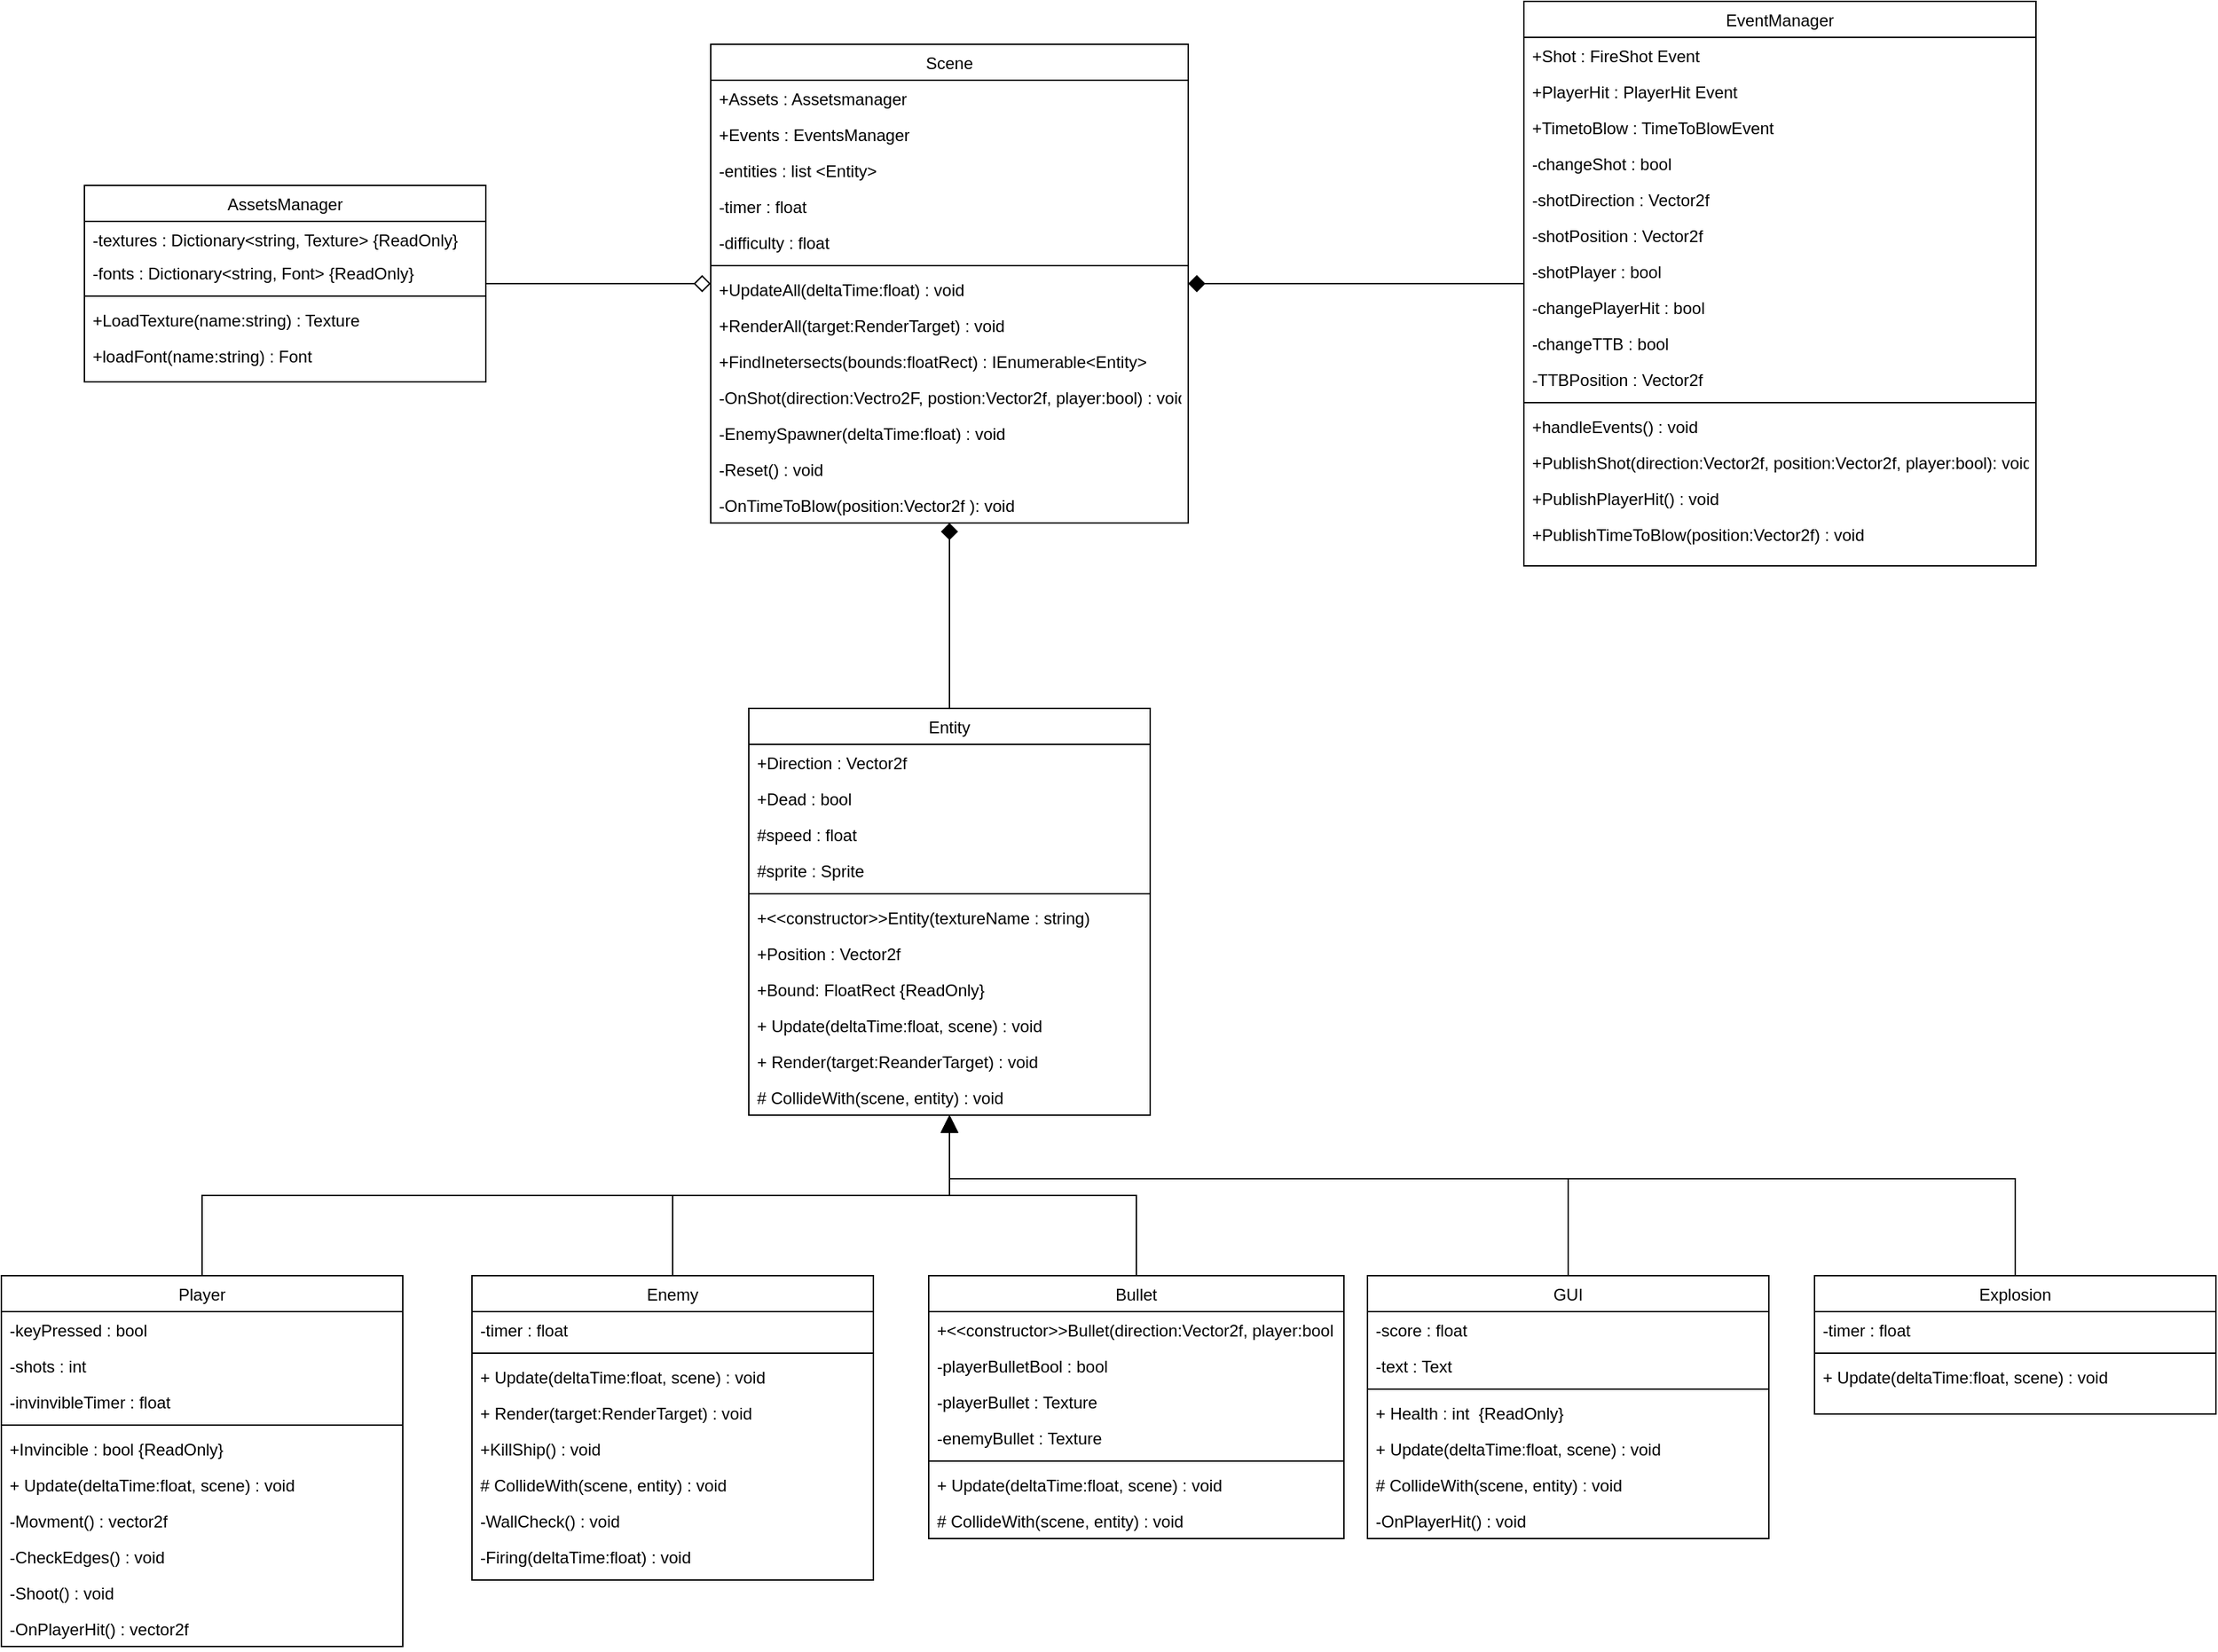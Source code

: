 <mxfile version="22.0.5" type="device">
  <diagram id="C5RBs43oDa-KdzZeNtuy" name="Page-1">
    <mxGraphModel dx="3347" dy="2611" grid="1" gridSize="10" guides="1" tooltips="1" connect="1" arrows="1" fold="1" page="1" pageScale="1" pageWidth="827" pageHeight="1169" math="0" shadow="0">
      <root>
        <mxCell id="WIyWlLk6GJQsqaUBKTNV-0" />
        <mxCell id="WIyWlLk6GJQsqaUBKTNV-1" parent="WIyWlLk6GJQsqaUBKTNV-0" />
        <mxCell id="tSaVxY3VPWTmsMinVoiP-84" value="" style="edgeStyle=orthogonalEdgeStyle;rounded=0;orthogonalLoop=1;jettySize=auto;html=1;endSize=10;endArrow=diamond;endFill=1;" edge="1" parent="WIyWlLk6GJQsqaUBKTNV-1" source="zkfFHV4jXpPFQw0GAbJ--0" target="tSaVxY3VPWTmsMinVoiP-73">
          <mxGeometry relative="1" as="geometry" />
        </mxCell>
        <mxCell id="zkfFHV4jXpPFQw0GAbJ--0" value="Entity" style="swimlane;fontStyle=0;align=center;verticalAlign=top;childLayout=stackLayout;horizontal=1;startSize=26;horizontalStack=0;resizeParent=1;resizeLast=0;collapsible=1;marginBottom=0;rounded=0;shadow=0;strokeWidth=1;" parent="WIyWlLk6GJQsqaUBKTNV-1" vertex="1">
          <mxGeometry x="90" y="-50" width="290" height="294" as="geometry">
            <mxRectangle x="230" y="140" width="160" height="26" as="alternateBounds" />
          </mxGeometry>
        </mxCell>
        <mxCell id="zkfFHV4jXpPFQw0GAbJ--1" value="+Direction : Vector2f" style="text;align=left;verticalAlign=top;spacingLeft=4;spacingRight=4;overflow=hidden;rotatable=0;points=[[0,0.5],[1,0.5]];portConstraint=eastwest;" parent="zkfFHV4jXpPFQw0GAbJ--0" vertex="1">
          <mxGeometry y="26" width="290" height="26" as="geometry" />
        </mxCell>
        <mxCell id="zkfFHV4jXpPFQw0GAbJ--2" value="+Dead : bool" style="text;align=left;verticalAlign=top;spacingLeft=4;spacingRight=4;overflow=hidden;rotatable=0;points=[[0,0.5],[1,0.5]];portConstraint=eastwest;rounded=0;shadow=0;html=0;" parent="zkfFHV4jXpPFQw0GAbJ--0" vertex="1">
          <mxGeometry y="52" width="290" height="26" as="geometry" />
        </mxCell>
        <mxCell id="zkfFHV4jXpPFQw0GAbJ--3" value="#speed : float&#xa;" style="text;align=left;verticalAlign=top;spacingLeft=4;spacingRight=4;overflow=hidden;rotatable=0;points=[[0,0.5],[1,0.5]];portConstraint=eastwest;rounded=0;shadow=0;html=0;" parent="zkfFHV4jXpPFQw0GAbJ--0" vertex="1">
          <mxGeometry y="78" width="290" height="26" as="geometry" />
        </mxCell>
        <mxCell id="tSaVxY3VPWTmsMinVoiP-0" value="#sprite : Sprite" style="text;align=left;verticalAlign=top;spacingLeft=4;spacingRight=4;overflow=hidden;rotatable=0;points=[[0,0.5],[1,0.5]];portConstraint=eastwest;rounded=0;shadow=0;html=0;" vertex="1" parent="zkfFHV4jXpPFQw0GAbJ--0">
          <mxGeometry y="104" width="290" height="26" as="geometry" />
        </mxCell>
        <mxCell id="zkfFHV4jXpPFQw0GAbJ--4" value="" style="line;html=1;strokeWidth=1;align=left;verticalAlign=middle;spacingTop=-1;spacingLeft=3;spacingRight=3;rotatable=0;labelPosition=right;points=[];portConstraint=eastwest;" parent="zkfFHV4jXpPFQw0GAbJ--0" vertex="1">
          <mxGeometry y="130" width="290" height="8" as="geometry" />
        </mxCell>
        <mxCell id="tSaVxY3VPWTmsMinVoiP-90" value="+&lt;&lt;constructor&gt;&gt;Entity(textureName : string)" style="text;align=left;verticalAlign=top;spacingLeft=4;spacingRight=4;overflow=hidden;rotatable=0;points=[[0,0.5],[1,0.5]];portConstraint=eastwest;" vertex="1" parent="zkfFHV4jXpPFQw0GAbJ--0">
          <mxGeometry y="138" width="290" height="26" as="geometry" />
        </mxCell>
        <mxCell id="zkfFHV4jXpPFQw0GAbJ--5" value="+Position : Vector2f" style="text;align=left;verticalAlign=top;spacingLeft=4;spacingRight=4;overflow=hidden;rotatable=0;points=[[0,0.5],[1,0.5]];portConstraint=eastwest;" parent="zkfFHV4jXpPFQw0GAbJ--0" vertex="1">
          <mxGeometry y="164" width="290" height="26" as="geometry" />
        </mxCell>
        <mxCell id="tSaVxY3VPWTmsMinVoiP-6" value="+Bound: FloatRect {ReadOnly}" style="text;align=left;verticalAlign=top;spacingLeft=4;spacingRight=4;overflow=hidden;rotatable=0;points=[[0,0.5],[1,0.5]];portConstraint=eastwest;" vertex="1" parent="zkfFHV4jXpPFQw0GAbJ--0">
          <mxGeometry y="190" width="290" height="26" as="geometry" />
        </mxCell>
        <mxCell id="tSaVxY3VPWTmsMinVoiP-8" value="+ Update(deltaTime:float, scene) : void" style="text;align=left;verticalAlign=top;spacingLeft=4;spacingRight=4;overflow=hidden;rotatable=0;points=[[0,0.5],[1,0.5]];portConstraint=eastwest;" vertex="1" parent="zkfFHV4jXpPFQw0GAbJ--0">
          <mxGeometry y="216" width="290" height="26" as="geometry" />
        </mxCell>
        <mxCell id="tSaVxY3VPWTmsMinVoiP-9" value="+ Render(target:ReanderTarget) : void" style="text;align=left;verticalAlign=top;spacingLeft=4;spacingRight=4;overflow=hidden;rotatable=0;points=[[0,0.5],[1,0.5]];portConstraint=eastwest;" vertex="1" parent="zkfFHV4jXpPFQw0GAbJ--0">
          <mxGeometry y="242" width="290" height="26" as="geometry" />
        </mxCell>
        <mxCell id="tSaVxY3VPWTmsMinVoiP-10" value="# CollideWith(scene, entity) : void" style="text;align=left;verticalAlign=top;spacingLeft=4;spacingRight=4;overflow=hidden;rotatable=0;points=[[0,0.5],[1,0.5]];portConstraint=eastwest;" vertex="1" parent="zkfFHV4jXpPFQw0GAbJ--0">
          <mxGeometry y="268" width="290" height="26" as="geometry" />
        </mxCell>
        <mxCell id="zkfFHV4jXpPFQw0GAbJ--6" value="Player" style="swimlane;fontStyle=0;align=center;verticalAlign=top;childLayout=stackLayout;horizontal=1;startSize=26;horizontalStack=0;resizeParent=1;resizeLast=0;collapsible=1;marginBottom=0;rounded=0;shadow=0;strokeWidth=1;" parent="WIyWlLk6GJQsqaUBKTNV-1" vertex="1">
          <mxGeometry x="-450" y="360" width="290" height="268" as="geometry">
            <mxRectangle x="130" y="380" width="160" height="26" as="alternateBounds" />
          </mxGeometry>
        </mxCell>
        <mxCell id="zkfFHV4jXpPFQw0GAbJ--7" value="-keyPressed : bool" style="text;align=left;verticalAlign=top;spacingLeft=4;spacingRight=4;overflow=hidden;rotatable=0;points=[[0,0.5],[1,0.5]];portConstraint=eastwest;" parent="zkfFHV4jXpPFQw0GAbJ--6" vertex="1">
          <mxGeometry y="26" width="290" height="26" as="geometry" />
        </mxCell>
        <mxCell id="zkfFHV4jXpPFQw0GAbJ--8" value="-shots : int" style="text;align=left;verticalAlign=top;spacingLeft=4;spacingRight=4;overflow=hidden;rotatable=0;points=[[0,0.5],[1,0.5]];portConstraint=eastwest;rounded=0;shadow=0;html=0;" parent="zkfFHV4jXpPFQw0GAbJ--6" vertex="1">
          <mxGeometry y="52" width="290" height="26" as="geometry" />
        </mxCell>
        <mxCell id="tSaVxY3VPWTmsMinVoiP-11" value="-invinvibleTimer : float" style="text;align=left;verticalAlign=top;spacingLeft=4;spacingRight=4;overflow=hidden;rotatable=0;points=[[0,0.5],[1,0.5]];portConstraint=eastwest;rounded=0;shadow=0;html=0;" vertex="1" parent="zkfFHV4jXpPFQw0GAbJ--6">
          <mxGeometry y="78" width="290" height="26" as="geometry" />
        </mxCell>
        <mxCell id="zkfFHV4jXpPFQw0GAbJ--9" value="" style="line;html=1;strokeWidth=1;align=left;verticalAlign=middle;spacingTop=-1;spacingLeft=3;spacingRight=3;rotatable=0;labelPosition=right;points=[];portConstraint=eastwest;" parent="zkfFHV4jXpPFQw0GAbJ--6" vertex="1">
          <mxGeometry y="104" width="290" height="8" as="geometry" />
        </mxCell>
        <mxCell id="zkfFHV4jXpPFQw0GAbJ--11" value="+Invincible : bool {ReadOnly}" style="text;align=left;verticalAlign=top;spacingLeft=4;spacingRight=4;overflow=hidden;rotatable=0;points=[[0,0.5],[1,0.5]];portConstraint=eastwest;" parent="zkfFHV4jXpPFQw0GAbJ--6" vertex="1">
          <mxGeometry y="112" width="290" height="26" as="geometry" />
        </mxCell>
        <mxCell id="tSaVxY3VPWTmsMinVoiP-12" value="+ Update(deltaTime:float, scene) : void" style="text;align=left;verticalAlign=top;spacingLeft=4;spacingRight=4;overflow=hidden;rotatable=0;points=[[0,0.5],[1,0.5]];portConstraint=eastwest;" vertex="1" parent="zkfFHV4jXpPFQw0GAbJ--6">
          <mxGeometry y="138" width="290" height="26" as="geometry" />
        </mxCell>
        <mxCell id="tSaVxY3VPWTmsMinVoiP-13" value="-Movment() : vector2f" style="text;align=left;verticalAlign=top;spacingLeft=4;spacingRight=4;overflow=hidden;rotatable=0;points=[[0,0.5],[1,0.5]];portConstraint=eastwest;" vertex="1" parent="zkfFHV4jXpPFQw0GAbJ--6">
          <mxGeometry y="164" width="290" height="26" as="geometry" />
        </mxCell>
        <mxCell id="tSaVxY3VPWTmsMinVoiP-22" value="-CheckEdges() : void" style="text;align=left;verticalAlign=top;spacingLeft=4;spacingRight=4;overflow=hidden;rotatable=0;points=[[0,0.5],[1,0.5]];portConstraint=eastwest;" vertex="1" parent="zkfFHV4jXpPFQw0GAbJ--6">
          <mxGeometry y="190" width="290" height="26" as="geometry" />
        </mxCell>
        <mxCell id="tSaVxY3VPWTmsMinVoiP-23" value="-Shoot() : void" style="text;align=left;verticalAlign=top;spacingLeft=4;spacingRight=4;overflow=hidden;rotatable=0;points=[[0,0.5],[1,0.5]];portConstraint=eastwest;" vertex="1" parent="zkfFHV4jXpPFQw0GAbJ--6">
          <mxGeometry y="216" width="290" height="26" as="geometry" />
        </mxCell>
        <mxCell id="tSaVxY3VPWTmsMinVoiP-24" value="-OnPlayerHit() : vector2f" style="text;align=left;verticalAlign=top;spacingLeft=4;spacingRight=4;overflow=hidden;rotatable=0;points=[[0,0.5],[1,0.5]];portConstraint=eastwest;" vertex="1" parent="zkfFHV4jXpPFQw0GAbJ--6">
          <mxGeometry y="242" width="290" height="26" as="geometry" />
        </mxCell>
        <mxCell id="zkfFHV4jXpPFQw0GAbJ--12" value="" style="endArrow=block;endSize=10;endFill=0;shadow=0;strokeWidth=1;rounded=0;edgeStyle=elbowEdgeStyle;elbow=vertical;" parent="WIyWlLk6GJQsqaUBKTNV-1" source="zkfFHV4jXpPFQw0GAbJ--6" target="zkfFHV4jXpPFQw0GAbJ--0" edge="1">
          <mxGeometry width="160" relative="1" as="geometry">
            <mxPoint x="200" y="203" as="sourcePoint" />
            <mxPoint x="200" y="203" as="targetPoint" />
          </mxGeometry>
        </mxCell>
        <mxCell id="tSaVxY3VPWTmsMinVoiP-36" style="edgeStyle=orthogonalEdgeStyle;rounded=0;orthogonalLoop=1;jettySize=auto;html=1;endArrow=block;endFill=0;endSize=10;" edge="1" parent="WIyWlLk6GJQsqaUBKTNV-1" source="tSaVxY3VPWTmsMinVoiP-25" target="zkfFHV4jXpPFQw0GAbJ--0">
          <mxGeometry relative="1" as="geometry" />
        </mxCell>
        <mxCell id="tSaVxY3VPWTmsMinVoiP-25" value="Enemy" style="swimlane;fontStyle=0;align=center;verticalAlign=top;childLayout=stackLayout;horizontal=1;startSize=26;horizontalStack=0;resizeParent=1;resizeLast=0;collapsible=1;marginBottom=0;rounded=0;shadow=0;strokeWidth=1;" vertex="1" parent="WIyWlLk6GJQsqaUBKTNV-1">
          <mxGeometry x="-110" y="360" width="290" height="220" as="geometry">
            <mxRectangle x="130" y="380" width="160" height="26" as="alternateBounds" />
          </mxGeometry>
        </mxCell>
        <mxCell id="tSaVxY3VPWTmsMinVoiP-26" value="-timer : float" style="text;align=left;verticalAlign=top;spacingLeft=4;spacingRight=4;overflow=hidden;rotatable=0;points=[[0,0.5],[1,0.5]];portConstraint=eastwest;" vertex="1" parent="tSaVxY3VPWTmsMinVoiP-25">
          <mxGeometry y="26" width="290" height="26" as="geometry" />
        </mxCell>
        <mxCell id="tSaVxY3VPWTmsMinVoiP-29" value="" style="line;html=1;strokeWidth=1;align=left;verticalAlign=middle;spacingTop=-1;spacingLeft=3;spacingRight=3;rotatable=0;labelPosition=right;points=[];portConstraint=eastwest;" vertex="1" parent="tSaVxY3VPWTmsMinVoiP-25">
          <mxGeometry y="52" width="290" height="8" as="geometry" />
        </mxCell>
        <mxCell id="tSaVxY3VPWTmsMinVoiP-31" value="+ Update(deltaTime:float, scene) : void" style="text;align=left;verticalAlign=top;spacingLeft=4;spacingRight=4;overflow=hidden;rotatable=0;points=[[0,0.5],[1,0.5]];portConstraint=eastwest;" vertex="1" parent="tSaVxY3VPWTmsMinVoiP-25">
          <mxGeometry y="60" width="290" height="26" as="geometry" />
        </mxCell>
        <mxCell id="tSaVxY3VPWTmsMinVoiP-37" value="+ Render(target:RenderTarget) : void" style="text;align=left;verticalAlign=top;spacingLeft=4;spacingRight=4;overflow=hidden;rotatable=0;points=[[0,0.5],[1,0.5]];portConstraint=eastwest;" vertex="1" parent="tSaVxY3VPWTmsMinVoiP-25">
          <mxGeometry y="86" width="290" height="26" as="geometry" />
        </mxCell>
        <mxCell id="tSaVxY3VPWTmsMinVoiP-32" value="+KillShip() : void" style="text;align=left;verticalAlign=top;spacingLeft=4;spacingRight=4;overflow=hidden;rotatable=0;points=[[0,0.5],[1,0.5]];portConstraint=eastwest;" vertex="1" parent="tSaVxY3VPWTmsMinVoiP-25">
          <mxGeometry y="112" width="290" height="26" as="geometry" />
        </mxCell>
        <mxCell id="tSaVxY3VPWTmsMinVoiP-38" value="# CollideWith(scene, entity) : void" style="text;align=left;verticalAlign=top;spacingLeft=4;spacingRight=4;overflow=hidden;rotatable=0;points=[[0,0.5],[1,0.5]];portConstraint=eastwest;" vertex="1" parent="tSaVxY3VPWTmsMinVoiP-25">
          <mxGeometry y="138" width="290" height="26" as="geometry" />
        </mxCell>
        <mxCell id="tSaVxY3VPWTmsMinVoiP-34" value="-WallCheck() : void" style="text;align=left;verticalAlign=top;spacingLeft=4;spacingRight=4;overflow=hidden;rotatable=0;points=[[0,0.5],[1,0.5]];portConstraint=eastwest;" vertex="1" parent="tSaVxY3VPWTmsMinVoiP-25">
          <mxGeometry y="164" width="290" height="26" as="geometry" />
        </mxCell>
        <mxCell id="tSaVxY3VPWTmsMinVoiP-35" value="-Firing(deltaTime:float) : void" style="text;align=left;verticalAlign=top;spacingLeft=4;spacingRight=4;overflow=hidden;rotatable=0;points=[[0,0.5],[1,0.5]];portConstraint=eastwest;" vertex="1" parent="tSaVxY3VPWTmsMinVoiP-25">
          <mxGeometry y="190" width="290" height="26" as="geometry" />
        </mxCell>
        <mxCell id="tSaVxY3VPWTmsMinVoiP-48" style="edgeStyle=orthogonalEdgeStyle;rounded=0;orthogonalLoop=1;jettySize=auto;html=1;endArrow=block;endFill=0;endSize=10;" edge="1" parent="WIyWlLk6GJQsqaUBKTNV-1" source="tSaVxY3VPWTmsMinVoiP-39" target="zkfFHV4jXpPFQw0GAbJ--0">
          <mxGeometry relative="1" as="geometry" />
        </mxCell>
        <mxCell id="tSaVxY3VPWTmsMinVoiP-39" value="Bullet" style="swimlane;fontStyle=0;align=center;verticalAlign=top;childLayout=stackLayout;horizontal=1;startSize=26;horizontalStack=0;resizeParent=1;resizeLast=0;collapsible=1;marginBottom=0;rounded=0;shadow=0;strokeWidth=1;" vertex="1" parent="WIyWlLk6GJQsqaUBKTNV-1">
          <mxGeometry x="220" y="360" width="300" height="190" as="geometry">
            <mxRectangle x="130" y="380" width="160" height="26" as="alternateBounds" />
          </mxGeometry>
        </mxCell>
        <mxCell id="tSaVxY3VPWTmsMinVoiP-89" value="+&lt;&lt;constructor&gt;&gt;Bullet(direction:Vector2f, player:bool" style="text;align=left;verticalAlign=top;spacingLeft=4;spacingRight=4;overflow=hidden;rotatable=0;points=[[0,0.5],[1,0.5]];portConstraint=eastwest;" vertex="1" parent="tSaVxY3VPWTmsMinVoiP-39">
          <mxGeometry y="26" width="300" height="26" as="geometry" />
        </mxCell>
        <mxCell id="tSaVxY3VPWTmsMinVoiP-40" value="-playerBulletBool : bool" style="text;align=left;verticalAlign=top;spacingLeft=4;spacingRight=4;overflow=hidden;rotatable=0;points=[[0,0.5],[1,0.5]];portConstraint=eastwest;" vertex="1" parent="tSaVxY3VPWTmsMinVoiP-39">
          <mxGeometry y="52" width="300" height="26" as="geometry" />
        </mxCell>
        <mxCell id="tSaVxY3VPWTmsMinVoiP-49" value="-playerBullet : Texture" style="text;align=left;verticalAlign=top;spacingLeft=4;spacingRight=4;overflow=hidden;rotatable=0;points=[[0,0.5],[1,0.5]];portConstraint=eastwest;" vertex="1" parent="tSaVxY3VPWTmsMinVoiP-39">
          <mxGeometry y="78" width="300" height="26" as="geometry" />
        </mxCell>
        <mxCell id="tSaVxY3VPWTmsMinVoiP-50" value="-enemyBullet : Texture" style="text;align=left;verticalAlign=top;spacingLeft=4;spacingRight=4;overflow=hidden;rotatable=0;points=[[0,0.5],[1,0.5]];portConstraint=eastwest;" vertex="1" parent="tSaVxY3VPWTmsMinVoiP-39">
          <mxGeometry y="104" width="300" height="26" as="geometry" />
        </mxCell>
        <mxCell id="tSaVxY3VPWTmsMinVoiP-41" value="" style="line;html=1;strokeWidth=1;align=left;verticalAlign=middle;spacingTop=-1;spacingLeft=3;spacingRight=3;rotatable=0;labelPosition=right;points=[];portConstraint=eastwest;" vertex="1" parent="tSaVxY3VPWTmsMinVoiP-39">
          <mxGeometry y="130" width="300" height="8" as="geometry" />
        </mxCell>
        <mxCell id="tSaVxY3VPWTmsMinVoiP-42" value="+ Update(deltaTime:float, scene) : void" style="text;align=left;verticalAlign=top;spacingLeft=4;spacingRight=4;overflow=hidden;rotatable=0;points=[[0,0.5],[1,0.5]];portConstraint=eastwest;" vertex="1" parent="tSaVxY3VPWTmsMinVoiP-39">
          <mxGeometry y="138" width="300" height="26" as="geometry" />
        </mxCell>
        <mxCell id="tSaVxY3VPWTmsMinVoiP-45" value="# CollideWith(scene, entity) : void" style="text;align=left;verticalAlign=top;spacingLeft=4;spacingRight=4;overflow=hidden;rotatable=0;points=[[0,0.5],[1,0.5]];portConstraint=eastwest;" vertex="1" parent="tSaVxY3VPWTmsMinVoiP-39">
          <mxGeometry y="164" width="300" height="26" as="geometry" />
        </mxCell>
        <mxCell id="tSaVxY3VPWTmsMinVoiP-60" style="edgeStyle=orthogonalEdgeStyle;rounded=0;orthogonalLoop=1;jettySize=auto;html=1;endSize=10;endArrow=block;endFill=0;" edge="1" parent="WIyWlLk6GJQsqaUBKTNV-1" source="tSaVxY3VPWTmsMinVoiP-51" target="zkfFHV4jXpPFQw0GAbJ--0">
          <mxGeometry relative="1" as="geometry">
            <Array as="points">
              <mxPoint x="682" y="290" />
              <mxPoint x="235" y="290" />
            </Array>
          </mxGeometry>
        </mxCell>
        <mxCell id="tSaVxY3VPWTmsMinVoiP-51" value="GUI" style="swimlane;fontStyle=0;align=center;verticalAlign=top;childLayout=stackLayout;horizontal=1;startSize=26;horizontalStack=0;resizeParent=1;resizeLast=0;collapsible=1;marginBottom=0;rounded=0;shadow=0;strokeWidth=1;" vertex="1" parent="WIyWlLk6GJQsqaUBKTNV-1">
          <mxGeometry x="537" y="360" width="290" height="190" as="geometry">
            <mxRectangle x="130" y="380" width="160" height="26" as="alternateBounds" />
          </mxGeometry>
        </mxCell>
        <mxCell id="tSaVxY3VPWTmsMinVoiP-52" value="-score : float" style="text;align=left;verticalAlign=top;spacingLeft=4;spacingRight=4;overflow=hidden;rotatable=0;points=[[0,0.5],[1,0.5]];portConstraint=eastwest;" vertex="1" parent="tSaVxY3VPWTmsMinVoiP-51">
          <mxGeometry y="26" width="290" height="26" as="geometry" />
        </mxCell>
        <mxCell id="tSaVxY3VPWTmsMinVoiP-53" value="-text : Text" style="text;align=left;verticalAlign=top;spacingLeft=4;spacingRight=4;overflow=hidden;rotatable=0;points=[[0,0.5],[1,0.5]];portConstraint=eastwest;" vertex="1" parent="tSaVxY3VPWTmsMinVoiP-51">
          <mxGeometry y="52" width="290" height="26" as="geometry" />
        </mxCell>
        <mxCell id="tSaVxY3VPWTmsMinVoiP-55" value="" style="line;html=1;strokeWidth=1;align=left;verticalAlign=middle;spacingTop=-1;spacingLeft=3;spacingRight=3;rotatable=0;labelPosition=right;points=[];portConstraint=eastwest;" vertex="1" parent="tSaVxY3VPWTmsMinVoiP-51">
          <mxGeometry y="78" width="290" height="8" as="geometry" />
        </mxCell>
        <mxCell id="tSaVxY3VPWTmsMinVoiP-61" value="+ Health : int  {ReadOnly}" style="text;align=left;verticalAlign=top;spacingLeft=4;spacingRight=4;overflow=hidden;rotatable=0;points=[[0,0.5],[1,0.5]];portConstraint=eastwest;" vertex="1" parent="tSaVxY3VPWTmsMinVoiP-51">
          <mxGeometry y="86" width="290" height="26" as="geometry" />
        </mxCell>
        <mxCell id="tSaVxY3VPWTmsMinVoiP-56" value="+ Update(deltaTime:float, scene) : void" style="text;align=left;verticalAlign=top;spacingLeft=4;spacingRight=4;overflow=hidden;rotatable=0;points=[[0,0.5],[1,0.5]];portConstraint=eastwest;" vertex="1" parent="tSaVxY3VPWTmsMinVoiP-51">
          <mxGeometry y="112" width="290" height="26" as="geometry" />
        </mxCell>
        <mxCell id="tSaVxY3VPWTmsMinVoiP-57" value="# CollideWith(scene, entity) : void" style="text;align=left;verticalAlign=top;spacingLeft=4;spacingRight=4;overflow=hidden;rotatable=0;points=[[0,0.5],[1,0.5]];portConstraint=eastwest;" vertex="1" parent="tSaVxY3VPWTmsMinVoiP-51">
          <mxGeometry y="138" width="290" height="26" as="geometry" />
        </mxCell>
        <mxCell id="tSaVxY3VPWTmsMinVoiP-62" value="-OnPlayerHit() : void" style="text;align=left;verticalAlign=top;spacingLeft=4;spacingRight=4;overflow=hidden;rotatable=0;points=[[0,0.5],[1,0.5]];portConstraint=eastwest;" vertex="1" parent="tSaVxY3VPWTmsMinVoiP-51">
          <mxGeometry y="164" width="290" height="26" as="geometry" />
        </mxCell>
        <mxCell id="tSaVxY3VPWTmsMinVoiP-71" style="edgeStyle=orthogonalEdgeStyle;rounded=0;orthogonalLoop=1;jettySize=auto;html=1;endSize=10;endArrow=block;endFill=1;" edge="1" parent="WIyWlLk6GJQsqaUBKTNV-1" source="tSaVxY3VPWTmsMinVoiP-63" target="zkfFHV4jXpPFQw0GAbJ--0">
          <mxGeometry relative="1" as="geometry">
            <Array as="points">
              <mxPoint x="1005" y="290" />
              <mxPoint x="235" y="290" />
            </Array>
          </mxGeometry>
        </mxCell>
        <mxCell id="tSaVxY3VPWTmsMinVoiP-63" value="Explosion" style="swimlane;fontStyle=0;align=center;verticalAlign=top;childLayout=stackLayout;horizontal=1;startSize=26;horizontalStack=0;resizeParent=1;resizeLast=0;collapsible=1;marginBottom=0;rounded=0;shadow=0;strokeWidth=1;" vertex="1" parent="WIyWlLk6GJQsqaUBKTNV-1">
          <mxGeometry x="860" y="360" width="290" height="100" as="geometry">
            <mxRectangle x="130" y="380" width="160" height="26" as="alternateBounds" />
          </mxGeometry>
        </mxCell>
        <mxCell id="tSaVxY3VPWTmsMinVoiP-64" value="-timer : float" style="text;align=left;verticalAlign=top;spacingLeft=4;spacingRight=4;overflow=hidden;rotatable=0;points=[[0,0.5],[1,0.5]];portConstraint=eastwest;" vertex="1" parent="tSaVxY3VPWTmsMinVoiP-63">
          <mxGeometry y="26" width="290" height="26" as="geometry" />
        </mxCell>
        <mxCell id="tSaVxY3VPWTmsMinVoiP-66" value="" style="line;html=1;strokeWidth=1;align=left;verticalAlign=middle;spacingTop=-1;spacingLeft=3;spacingRight=3;rotatable=0;labelPosition=right;points=[];portConstraint=eastwest;" vertex="1" parent="tSaVxY3VPWTmsMinVoiP-63">
          <mxGeometry y="52" width="290" height="8" as="geometry" />
        </mxCell>
        <mxCell id="tSaVxY3VPWTmsMinVoiP-68" value="+ Update(deltaTime:float, scene) : void" style="text;align=left;verticalAlign=top;spacingLeft=4;spacingRight=4;overflow=hidden;rotatable=0;points=[[0,0.5],[1,0.5]];portConstraint=eastwest;" vertex="1" parent="tSaVxY3VPWTmsMinVoiP-63">
          <mxGeometry y="60" width="290" height="26" as="geometry" />
        </mxCell>
        <mxCell id="tSaVxY3VPWTmsMinVoiP-73" value="Scene" style="swimlane;fontStyle=0;align=center;verticalAlign=top;childLayout=stackLayout;horizontal=1;startSize=26;horizontalStack=0;resizeParent=1;resizeLast=0;collapsible=1;marginBottom=0;rounded=0;shadow=0;strokeWidth=1;" vertex="1" parent="WIyWlLk6GJQsqaUBKTNV-1">
          <mxGeometry x="62.5" y="-530" width="345" height="346" as="geometry">
            <mxRectangle x="230" y="140" width="160" height="26" as="alternateBounds" />
          </mxGeometry>
        </mxCell>
        <mxCell id="tSaVxY3VPWTmsMinVoiP-74" value="+Assets : Assetsmanager" style="text;align=left;verticalAlign=top;spacingLeft=4;spacingRight=4;overflow=hidden;rotatable=0;points=[[0,0.5],[1,0.5]];portConstraint=eastwest;" vertex="1" parent="tSaVxY3VPWTmsMinVoiP-73">
          <mxGeometry y="26" width="345" height="26" as="geometry" />
        </mxCell>
        <mxCell id="tSaVxY3VPWTmsMinVoiP-75" value="+Events : EventsManager" style="text;align=left;verticalAlign=top;spacingLeft=4;spacingRight=4;overflow=hidden;rotatable=0;points=[[0,0.5],[1,0.5]];portConstraint=eastwest;rounded=0;shadow=0;html=0;" vertex="1" parent="tSaVxY3VPWTmsMinVoiP-73">
          <mxGeometry y="52" width="345" height="26" as="geometry" />
        </mxCell>
        <mxCell id="tSaVxY3VPWTmsMinVoiP-76" value="-entities : list &lt;Entity&gt;" style="text;align=left;verticalAlign=top;spacingLeft=4;spacingRight=4;overflow=hidden;rotatable=0;points=[[0,0.5],[1,0.5]];portConstraint=eastwest;rounded=0;shadow=0;html=0;" vertex="1" parent="tSaVxY3VPWTmsMinVoiP-73">
          <mxGeometry y="78" width="345" height="26" as="geometry" />
        </mxCell>
        <mxCell id="tSaVxY3VPWTmsMinVoiP-77" value="-timer : float" style="text;align=left;verticalAlign=top;spacingLeft=4;spacingRight=4;overflow=hidden;rotatable=0;points=[[0,0.5],[1,0.5]];portConstraint=eastwest;rounded=0;shadow=0;html=0;" vertex="1" parent="tSaVxY3VPWTmsMinVoiP-73">
          <mxGeometry y="104" width="345" height="26" as="geometry" />
        </mxCell>
        <mxCell id="tSaVxY3VPWTmsMinVoiP-85" value="-difficulty : float" style="text;align=left;verticalAlign=top;spacingLeft=4;spacingRight=4;overflow=hidden;rotatable=0;points=[[0,0.5],[1,0.5]];portConstraint=eastwest;rounded=0;shadow=0;html=0;" vertex="1" parent="tSaVxY3VPWTmsMinVoiP-73">
          <mxGeometry y="130" width="345" height="26" as="geometry" />
        </mxCell>
        <mxCell id="tSaVxY3VPWTmsMinVoiP-78" value="" style="line;html=1;strokeWidth=1;align=left;verticalAlign=middle;spacingTop=-1;spacingLeft=3;spacingRight=3;rotatable=0;labelPosition=right;points=[];portConstraint=eastwest;" vertex="1" parent="tSaVxY3VPWTmsMinVoiP-73">
          <mxGeometry y="156" width="345" height="8" as="geometry" />
        </mxCell>
        <mxCell id="tSaVxY3VPWTmsMinVoiP-79" value="+UpdateAll(deltaTime:float) : void" style="text;align=left;verticalAlign=top;spacingLeft=4;spacingRight=4;overflow=hidden;rotatable=0;points=[[0,0.5],[1,0.5]];portConstraint=eastwest;" vertex="1" parent="tSaVxY3VPWTmsMinVoiP-73">
          <mxGeometry y="164" width="345" height="26" as="geometry" />
        </mxCell>
        <mxCell id="tSaVxY3VPWTmsMinVoiP-80" value="+RenderAll(target:RenderTarget) : void" style="text;align=left;verticalAlign=top;spacingLeft=4;spacingRight=4;overflow=hidden;rotatable=0;points=[[0,0.5],[1,0.5]];portConstraint=eastwest;" vertex="1" parent="tSaVxY3VPWTmsMinVoiP-73">
          <mxGeometry y="190" width="345" height="26" as="geometry" />
        </mxCell>
        <mxCell id="tSaVxY3VPWTmsMinVoiP-81" value="+FindInetersects(bounds:floatRect) : IEnumerable&lt;Entity&gt;" style="text;align=left;verticalAlign=top;spacingLeft=4;spacingRight=4;overflow=hidden;rotatable=0;points=[[0,0.5],[1,0.5]];portConstraint=eastwest;" vertex="1" parent="tSaVxY3VPWTmsMinVoiP-73">
          <mxGeometry y="216" width="345" height="26" as="geometry" />
        </mxCell>
        <mxCell id="tSaVxY3VPWTmsMinVoiP-82" value="-OnShot(direction:Vectro2F, postion:Vector2f, player:bool) : void" style="text;align=left;verticalAlign=top;spacingLeft=4;spacingRight=4;overflow=hidden;rotatable=0;points=[[0,0.5],[1,0.5]];portConstraint=eastwest;" vertex="1" parent="tSaVxY3VPWTmsMinVoiP-73">
          <mxGeometry y="242" width="345" height="26" as="geometry" />
        </mxCell>
        <mxCell id="tSaVxY3VPWTmsMinVoiP-83" value="-EnemySpawner(deltaTime:float) : void" style="text;align=left;verticalAlign=top;spacingLeft=4;spacingRight=4;overflow=hidden;rotatable=0;points=[[0,0.5],[1,0.5]];portConstraint=eastwest;" vertex="1" parent="tSaVxY3VPWTmsMinVoiP-73">
          <mxGeometry y="268" width="345" height="26" as="geometry" />
        </mxCell>
        <mxCell id="tSaVxY3VPWTmsMinVoiP-87" value="-Reset() : void" style="text;align=left;verticalAlign=top;spacingLeft=4;spacingRight=4;overflow=hidden;rotatable=0;points=[[0,0.5],[1,0.5]];portConstraint=eastwest;" vertex="1" parent="tSaVxY3VPWTmsMinVoiP-73">
          <mxGeometry y="294" width="345" height="26" as="geometry" />
        </mxCell>
        <mxCell id="tSaVxY3VPWTmsMinVoiP-88" value="-OnTimeToBlow(position:Vector2f ): void" style="text;align=left;verticalAlign=top;spacingLeft=4;spacingRight=4;overflow=hidden;rotatable=0;points=[[0,0.5],[1,0.5]];portConstraint=eastwest;" vertex="1" parent="tSaVxY3VPWTmsMinVoiP-73">
          <mxGeometry y="320" width="345" height="26" as="geometry" />
        </mxCell>
        <mxCell id="tSaVxY3VPWTmsMinVoiP-107" style="edgeStyle=orthogonalEdgeStyle;rounded=0;orthogonalLoop=1;jettySize=auto;html=1;endSize=10;endArrow=diamond;endFill=1;" edge="1" parent="WIyWlLk6GJQsqaUBKTNV-1" source="tSaVxY3VPWTmsMinVoiP-92" target="tSaVxY3VPWTmsMinVoiP-73">
          <mxGeometry relative="1" as="geometry" />
        </mxCell>
        <mxCell id="tSaVxY3VPWTmsMinVoiP-92" value="EventManager" style="swimlane;fontStyle=0;align=center;verticalAlign=top;childLayout=stackLayout;horizontal=1;startSize=26;horizontalStack=0;resizeParent=1;resizeLast=0;collapsible=1;marginBottom=0;rounded=0;shadow=0;strokeWidth=1;" vertex="1" parent="WIyWlLk6GJQsqaUBKTNV-1">
          <mxGeometry x="650" y="-561" width="370" height="408" as="geometry">
            <mxRectangle x="230" y="140" width="160" height="26" as="alternateBounds" />
          </mxGeometry>
        </mxCell>
        <mxCell id="tSaVxY3VPWTmsMinVoiP-93" value="+Shot : FireShot Event" style="text;align=left;verticalAlign=top;spacingLeft=4;spacingRight=4;overflow=hidden;rotatable=0;points=[[0,0.5],[1,0.5]];portConstraint=eastwest;" vertex="1" parent="tSaVxY3VPWTmsMinVoiP-92">
          <mxGeometry y="26" width="370" height="26" as="geometry" />
        </mxCell>
        <mxCell id="tSaVxY3VPWTmsMinVoiP-94" value="+PlayerHit : PlayerHit Event" style="text;align=left;verticalAlign=top;spacingLeft=4;spacingRight=4;overflow=hidden;rotatable=0;points=[[0,0.5],[1,0.5]];portConstraint=eastwest;rounded=0;shadow=0;html=0;" vertex="1" parent="tSaVxY3VPWTmsMinVoiP-92">
          <mxGeometry y="52" width="370" height="26" as="geometry" />
        </mxCell>
        <mxCell id="tSaVxY3VPWTmsMinVoiP-95" value="+TimetoBlow : TimeToBlowEvent" style="text;align=left;verticalAlign=top;spacingLeft=4;spacingRight=4;overflow=hidden;rotatable=0;points=[[0,0.5],[1,0.5]];portConstraint=eastwest;rounded=0;shadow=0;html=0;" vertex="1" parent="tSaVxY3VPWTmsMinVoiP-92">
          <mxGeometry y="78" width="370" height="26" as="geometry" />
        </mxCell>
        <mxCell id="tSaVxY3VPWTmsMinVoiP-96" value="-changeShot : bool" style="text;align=left;verticalAlign=top;spacingLeft=4;spacingRight=4;overflow=hidden;rotatable=0;points=[[0,0.5],[1,0.5]];portConstraint=eastwest;rounded=0;shadow=0;html=0;" vertex="1" parent="tSaVxY3VPWTmsMinVoiP-92">
          <mxGeometry y="104" width="370" height="26" as="geometry" />
        </mxCell>
        <mxCell id="tSaVxY3VPWTmsMinVoiP-97" value="-shotDirection : Vector2f" style="text;align=left;verticalAlign=top;spacingLeft=4;spacingRight=4;overflow=hidden;rotatable=0;points=[[0,0.5],[1,0.5]];portConstraint=eastwest;rounded=0;shadow=0;html=0;" vertex="1" parent="tSaVxY3VPWTmsMinVoiP-92">
          <mxGeometry y="130" width="370" height="26" as="geometry" />
        </mxCell>
        <mxCell id="tSaVxY3VPWTmsMinVoiP-108" value="-shotPosition : Vector2f" style="text;align=left;verticalAlign=top;spacingLeft=4;spacingRight=4;overflow=hidden;rotatable=0;points=[[0,0.5],[1,0.5]];portConstraint=eastwest;rounded=0;shadow=0;html=0;" vertex="1" parent="tSaVxY3VPWTmsMinVoiP-92">
          <mxGeometry y="156" width="370" height="26" as="geometry" />
        </mxCell>
        <mxCell id="tSaVxY3VPWTmsMinVoiP-110" value="-shotPlayer : bool" style="text;align=left;verticalAlign=top;spacingLeft=4;spacingRight=4;overflow=hidden;rotatable=0;points=[[0,0.5],[1,0.5]];portConstraint=eastwest;rounded=0;shadow=0;html=0;" vertex="1" parent="tSaVxY3VPWTmsMinVoiP-92">
          <mxGeometry y="182" width="370" height="26" as="geometry" />
        </mxCell>
        <mxCell id="tSaVxY3VPWTmsMinVoiP-111" value="-changePlayerHit : bool" style="text;align=left;verticalAlign=top;spacingLeft=4;spacingRight=4;overflow=hidden;rotatable=0;points=[[0,0.5],[1,0.5]];portConstraint=eastwest;rounded=0;shadow=0;html=0;" vertex="1" parent="tSaVxY3VPWTmsMinVoiP-92">
          <mxGeometry y="208" width="370" height="26" as="geometry" />
        </mxCell>
        <mxCell id="tSaVxY3VPWTmsMinVoiP-112" value="-changeTTB : bool" style="text;align=left;verticalAlign=top;spacingLeft=4;spacingRight=4;overflow=hidden;rotatable=0;points=[[0,0.5],[1,0.5]];portConstraint=eastwest;rounded=0;shadow=0;html=0;" vertex="1" parent="tSaVxY3VPWTmsMinVoiP-92">
          <mxGeometry y="234" width="370" height="26" as="geometry" />
        </mxCell>
        <mxCell id="tSaVxY3VPWTmsMinVoiP-113" value="-TTBPosition : Vector2f" style="text;align=left;verticalAlign=top;spacingLeft=4;spacingRight=4;overflow=hidden;rotatable=0;points=[[0,0.5],[1,0.5]];portConstraint=eastwest;rounded=0;shadow=0;html=0;" vertex="1" parent="tSaVxY3VPWTmsMinVoiP-92">
          <mxGeometry y="260" width="370" height="26" as="geometry" />
        </mxCell>
        <mxCell id="tSaVxY3VPWTmsMinVoiP-98" value="" style="line;html=1;strokeWidth=1;align=left;verticalAlign=middle;spacingTop=-1;spacingLeft=3;spacingRight=3;rotatable=0;labelPosition=right;points=[];portConstraint=eastwest;" vertex="1" parent="tSaVxY3VPWTmsMinVoiP-92">
          <mxGeometry y="286" width="370" height="8" as="geometry" />
        </mxCell>
        <mxCell id="tSaVxY3VPWTmsMinVoiP-109" value="+handleEvents() : void" style="text;align=left;verticalAlign=top;spacingLeft=4;spacingRight=4;overflow=hidden;rotatable=0;points=[[0,0.5],[1,0.5]];portConstraint=eastwest;rounded=0;shadow=0;html=0;" vertex="1" parent="tSaVxY3VPWTmsMinVoiP-92">
          <mxGeometry y="294" width="370" height="26" as="geometry" />
        </mxCell>
        <mxCell id="tSaVxY3VPWTmsMinVoiP-99" value="+PublishShot(direction:Vector2f, position:Vector2f, player:bool): void" style="text;align=left;verticalAlign=top;spacingLeft=4;spacingRight=4;overflow=hidden;rotatable=0;points=[[0,0.5],[1,0.5]];portConstraint=eastwest;" vertex="1" parent="tSaVxY3VPWTmsMinVoiP-92">
          <mxGeometry y="320" width="370" height="26" as="geometry" />
        </mxCell>
        <mxCell id="tSaVxY3VPWTmsMinVoiP-100" value="+PublishPlayerHit() : void" style="text;align=left;verticalAlign=top;spacingLeft=4;spacingRight=4;overflow=hidden;rotatable=0;points=[[0,0.5],[1,0.5]];portConstraint=eastwest;" vertex="1" parent="tSaVxY3VPWTmsMinVoiP-92">
          <mxGeometry y="346" width="370" height="26" as="geometry" />
        </mxCell>
        <mxCell id="tSaVxY3VPWTmsMinVoiP-101" value="+PublishTimeToBlow(position:Vector2f) : void" style="text;align=left;verticalAlign=top;spacingLeft=4;spacingRight=4;overflow=hidden;rotatable=0;points=[[0,0.5],[1,0.5]];portConstraint=eastwest;" vertex="1" parent="tSaVxY3VPWTmsMinVoiP-92">
          <mxGeometry y="372" width="370" height="26" as="geometry" />
        </mxCell>
        <mxCell id="tSaVxY3VPWTmsMinVoiP-139" style="edgeStyle=orthogonalEdgeStyle;rounded=0;orthogonalLoop=1;jettySize=auto;html=1;endSize=10;endArrow=diamond;endFill=0;" edge="1" parent="WIyWlLk6GJQsqaUBKTNV-1" source="tSaVxY3VPWTmsMinVoiP-115" target="tSaVxY3VPWTmsMinVoiP-73">
          <mxGeometry relative="1" as="geometry" />
        </mxCell>
        <mxCell id="tSaVxY3VPWTmsMinVoiP-115" value="AssetsManager" style="swimlane;fontStyle=0;align=center;verticalAlign=top;childLayout=stackLayout;horizontal=1;startSize=26;horizontalStack=0;resizeParent=1;resizeLast=0;collapsible=1;marginBottom=0;rounded=0;shadow=0;strokeWidth=1;" vertex="1" parent="WIyWlLk6GJQsqaUBKTNV-1">
          <mxGeometry x="-390" y="-428" width="290" height="142" as="geometry">
            <mxRectangle x="130" y="380" width="160" height="26" as="alternateBounds" />
          </mxGeometry>
        </mxCell>
        <mxCell id="tSaVxY3VPWTmsMinVoiP-116" value="-textures : Dictionary&lt;string, Texture&gt; {ReadOnly}" style="text;align=left;verticalAlign=top;spacingLeft=4;spacingRight=4;overflow=hidden;rotatable=0;points=[[0,0.5],[1,0.5]];portConstraint=eastwest;" vertex="1" parent="tSaVxY3VPWTmsMinVoiP-115">
          <mxGeometry y="26" width="290" height="24" as="geometry" />
        </mxCell>
        <mxCell id="tSaVxY3VPWTmsMinVoiP-117" value="-fonts : Dictionary&lt;string, Font&gt; {ReadOnly}" style="text;align=left;verticalAlign=top;spacingLeft=4;spacingRight=4;overflow=hidden;rotatable=0;points=[[0,0.5],[1,0.5]];portConstraint=eastwest;" vertex="1" parent="tSaVxY3VPWTmsMinVoiP-115">
          <mxGeometry y="50" width="290" height="26" as="geometry" />
        </mxCell>
        <mxCell id="tSaVxY3VPWTmsMinVoiP-118" value="" style="line;html=1;strokeWidth=1;align=left;verticalAlign=middle;spacingTop=-1;spacingLeft=3;spacingRight=3;rotatable=0;labelPosition=right;points=[];portConstraint=eastwest;" vertex="1" parent="tSaVxY3VPWTmsMinVoiP-115">
          <mxGeometry y="76" width="290" height="8" as="geometry" />
        </mxCell>
        <mxCell id="tSaVxY3VPWTmsMinVoiP-119" value="+LoadTexture(name:string) : Texture" style="text;align=left;verticalAlign=top;spacingLeft=4;spacingRight=4;overflow=hidden;rotatable=0;points=[[0,0.5],[1,0.5]];portConstraint=eastwest;" vertex="1" parent="tSaVxY3VPWTmsMinVoiP-115">
          <mxGeometry y="84" width="290" height="26" as="geometry" />
        </mxCell>
        <mxCell id="tSaVxY3VPWTmsMinVoiP-120" value="+loadFont(name:string) : Font" style="text;align=left;verticalAlign=top;spacingLeft=4;spacingRight=4;overflow=hidden;rotatable=0;points=[[0,0.5],[1,0.5]];portConstraint=eastwest;" vertex="1" parent="tSaVxY3VPWTmsMinVoiP-115">
          <mxGeometry y="110" width="290" height="26" as="geometry" />
        </mxCell>
      </root>
    </mxGraphModel>
  </diagram>
</mxfile>
